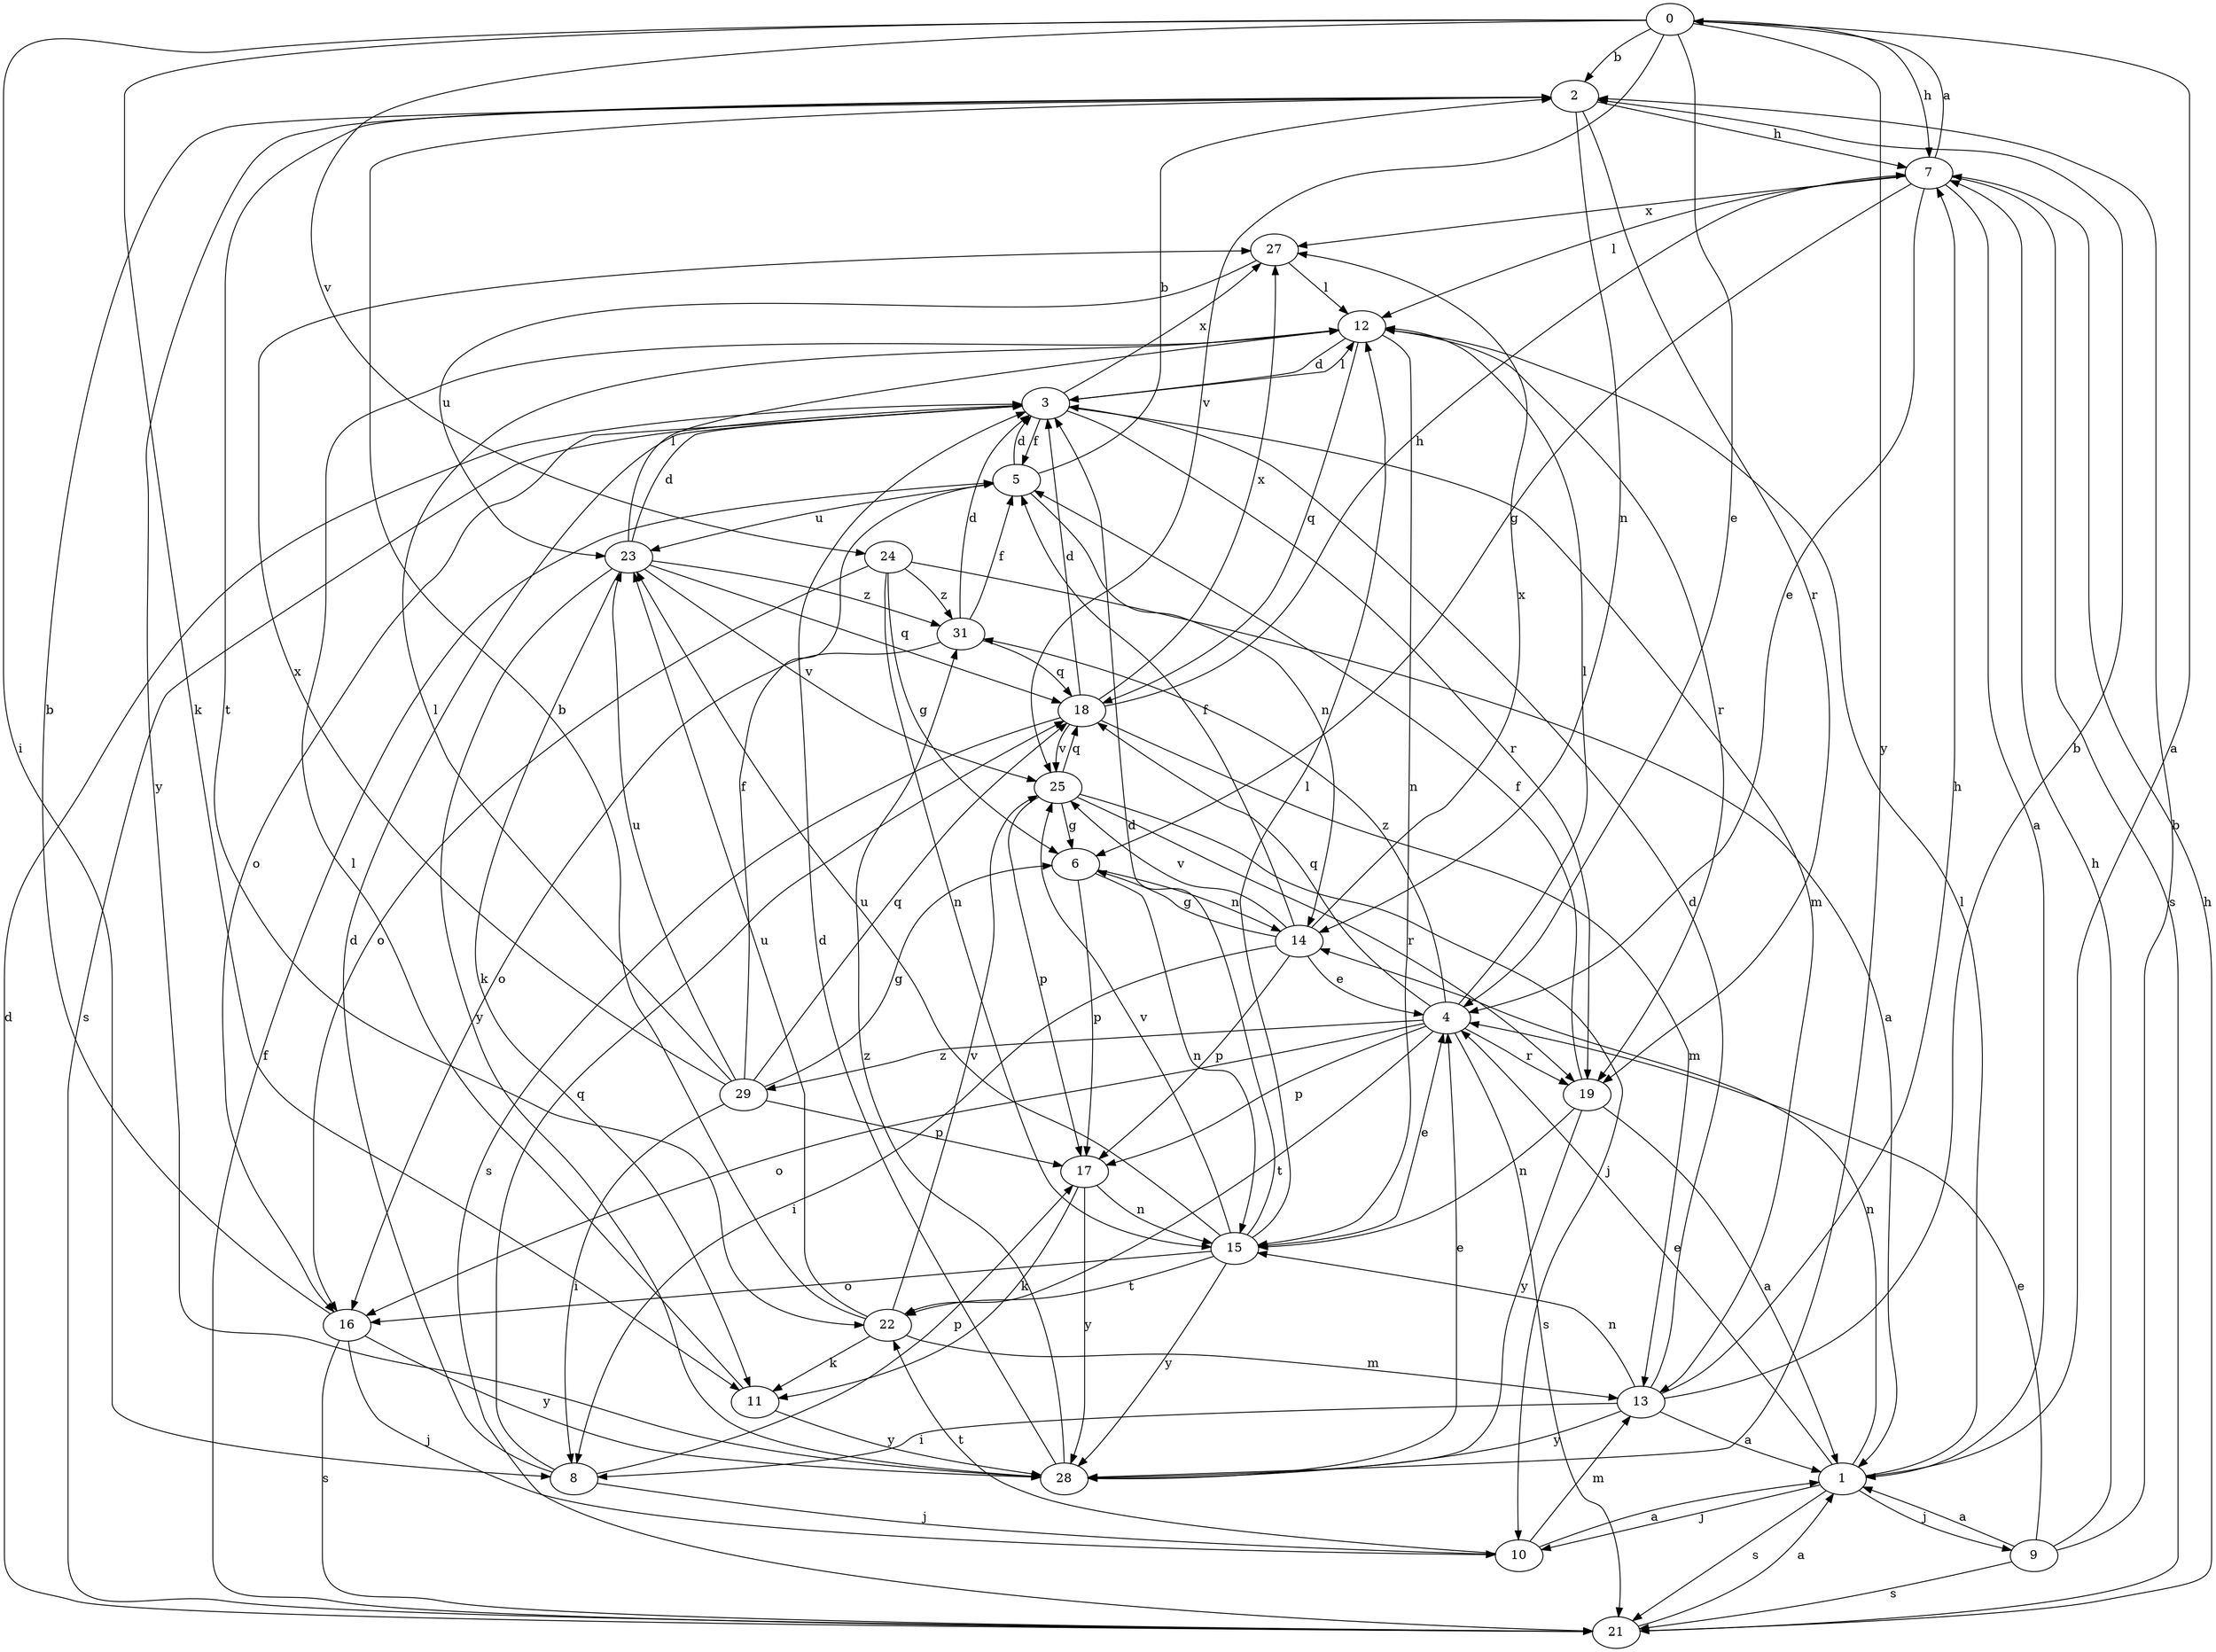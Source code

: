 strict digraph  {
0;
1;
2;
3;
4;
5;
6;
7;
8;
9;
10;
11;
12;
13;
14;
15;
16;
17;
18;
19;
21;
22;
23;
24;
25;
27;
28;
29;
31;
0 -> 2  [label=b];
0 -> 4  [label=e];
0 -> 7  [label=h];
0 -> 8  [label=i];
0 -> 11  [label=k];
0 -> 24  [label=v];
0 -> 25  [label=v];
0 -> 28  [label=y];
1 -> 0  [label=a];
1 -> 4  [label=e];
1 -> 9  [label=j];
1 -> 10  [label=j];
1 -> 12  [label=l];
1 -> 14  [label=n];
1 -> 21  [label=s];
2 -> 7  [label=h];
2 -> 14  [label=n];
2 -> 19  [label=r];
2 -> 22  [label=t];
2 -> 28  [label=y];
3 -> 5  [label=f];
3 -> 12  [label=l];
3 -> 13  [label=m];
3 -> 16  [label=o];
3 -> 19  [label=r];
3 -> 21  [label=s];
3 -> 27  [label=x];
4 -> 12  [label=l];
4 -> 16  [label=o];
4 -> 17  [label=p];
4 -> 18  [label=q];
4 -> 19  [label=r];
4 -> 21  [label=s];
4 -> 22  [label=t];
4 -> 29  [label=z];
4 -> 31  [label=z];
5 -> 2  [label=b];
5 -> 3  [label=d];
5 -> 14  [label=n];
5 -> 23  [label=u];
6 -> 14  [label=n];
6 -> 15  [label=n];
6 -> 17  [label=p];
7 -> 0  [label=a];
7 -> 1  [label=a];
7 -> 4  [label=e];
7 -> 6  [label=g];
7 -> 12  [label=l];
7 -> 21  [label=s];
7 -> 27  [label=x];
8 -> 3  [label=d];
8 -> 10  [label=j];
8 -> 17  [label=p];
8 -> 18  [label=q];
9 -> 1  [label=a];
9 -> 2  [label=b];
9 -> 4  [label=e];
9 -> 7  [label=h];
9 -> 21  [label=s];
10 -> 1  [label=a];
10 -> 13  [label=m];
10 -> 22  [label=t];
11 -> 12  [label=l];
11 -> 28  [label=y];
12 -> 3  [label=d];
12 -> 15  [label=n];
12 -> 18  [label=q];
12 -> 19  [label=r];
13 -> 1  [label=a];
13 -> 2  [label=b];
13 -> 3  [label=d];
13 -> 7  [label=h];
13 -> 8  [label=i];
13 -> 15  [label=n];
13 -> 28  [label=y];
14 -> 4  [label=e];
14 -> 5  [label=f];
14 -> 6  [label=g];
14 -> 8  [label=i];
14 -> 17  [label=p];
14 -> 25  [label=v];
14 -> 27  [label=x];
15 -> 3  [label=d];
15 -> 4  [label=e];
15 -> 12  [label=l];
15 -> 16  [label=o];
15 -> 22  [label=t];
15 -> 23  [label=u];
15 -> 25  [label=v];
15 -> 28  [label=y];
16 -> 2  [label=b];
16 -> 10  [label=j];
16 -> 21  [label=s];
16 -> 28  [label=y];
17 -> 11  [label=k];
17 -> 15  [label=n];
17 -> 28  [label=y];
18 -> 3  [label=d];
18 -> 7  [label=h];
18 -> 13  [label=m];
18 -> 21  [label=s];
18 -> 25  [label=v];
18 -> 27  [label=x];
19 -> 1  [label=a];
19 -> 5  [label=f];
19 -> 15  [label=n];
19 -> 28  [label=y];
21 -> 1  [label=a];
21 -> 3  [label=d];
21 -> 5  [label=f];
21 -> 7  [label=h];
22 -> 2  [label=b];
22 -> 11  [label=k];
22 -> 13  [label=m];
22 -> 23  [label=u];
22 -> 25  [label=v];
23 -> 3  [label=d];
23 -> 11  [label=k];
23 -> 12  [label=l];
23 -> 18  [label=q];
23 -> 25  [label=v];
23 -> 28  [label=y];
23 -> 31  [label=z];
24 -> 1  [label=a];
24 -> 6  [label=g];
24 -> 15  [label=n];
24 -> 16  [label=o];
24 -> 31  [label=z];
25 -> 6  [label=g];
25 -> 10  [label=j];
25 -> 17  [label=p];
25 -> 18  [label=q];
25 -> 19  [label=r];
27 -> 12  [label=l];
27 -> 23  [label=u];
28 -> 3  [label=d];
28 -> 4  [label=e];
28 -> 31  [label=z];
29 -> 5  [label=f];
29 -> 6  [label=g];
29 -> 8  [label=i];
29 -> 12  [label=l];
29 -> 17  [label=p];
29 -> 18  [label=q];
29 -> 23  [label=u];
29 -> 27  [label=x];
31 -> 3  [label=d];
31 -> 5  [label=f];
31 -> 16  [label=o];
31 -> 18  [label=q];
}
